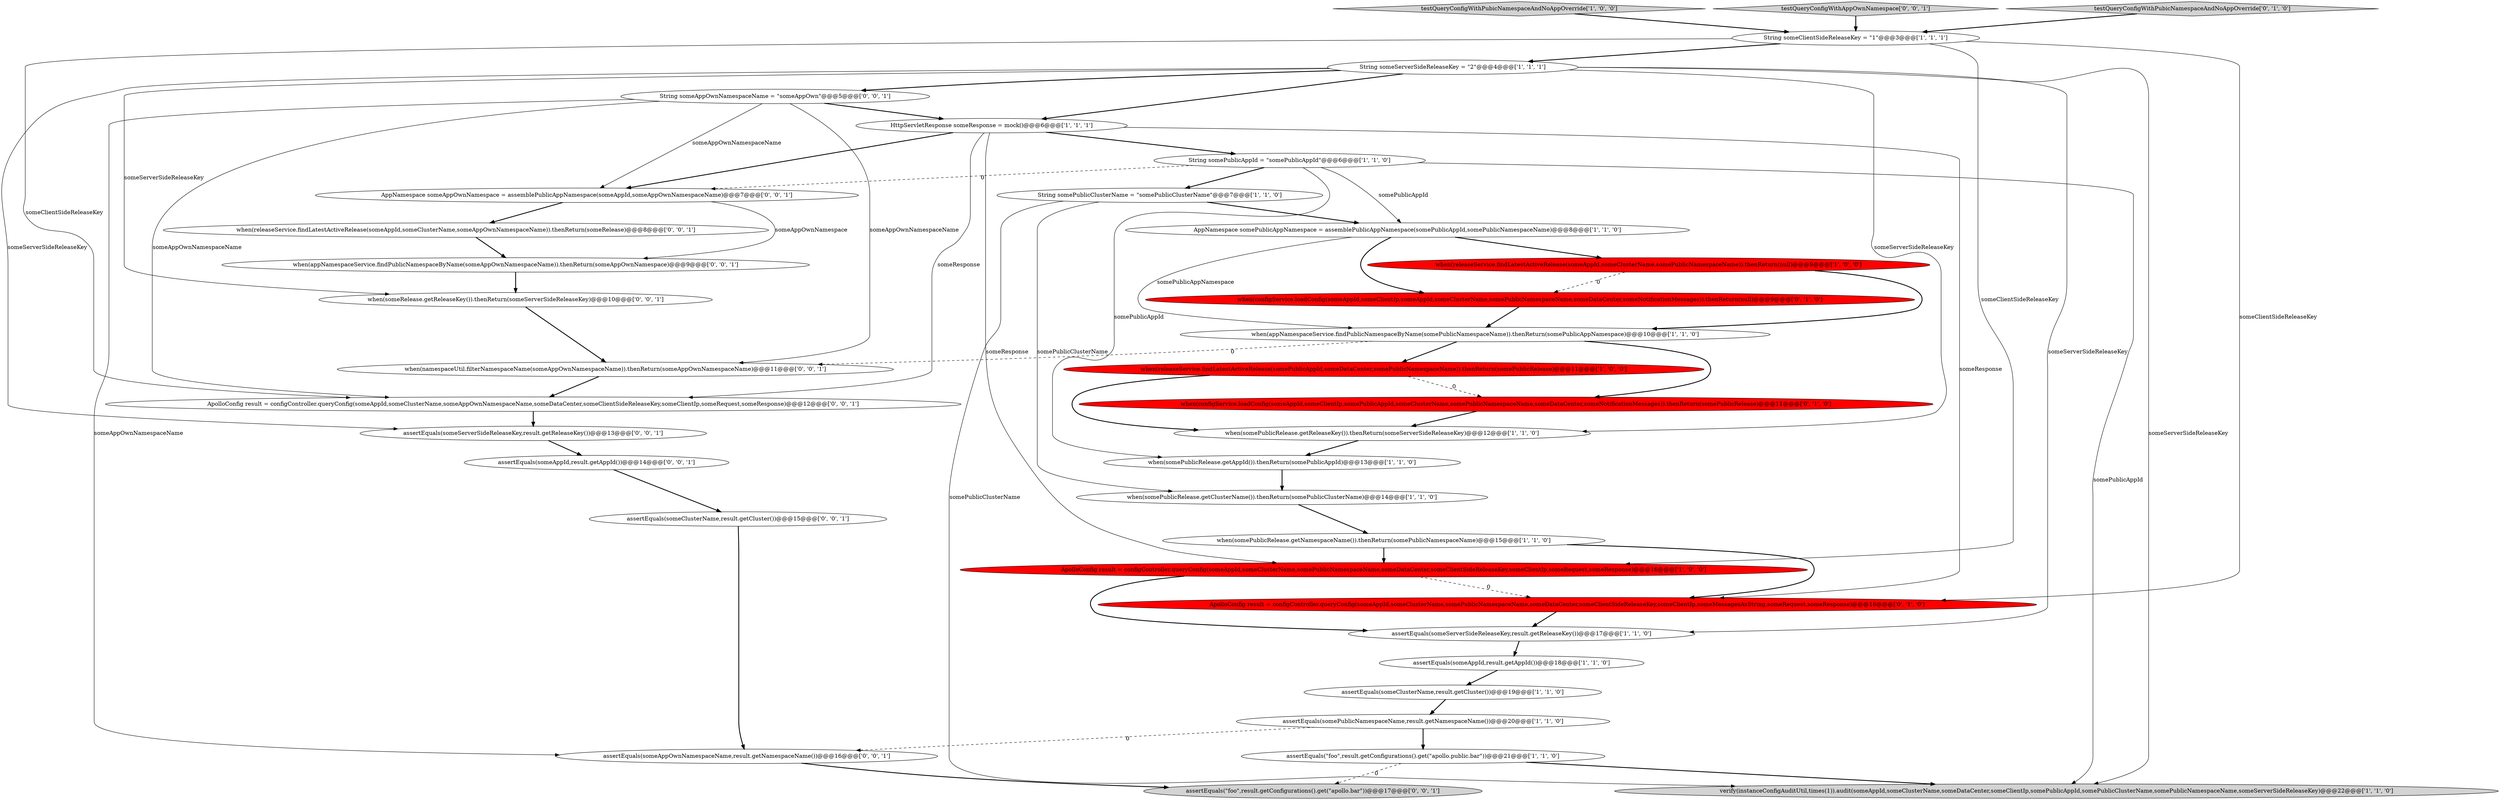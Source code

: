 digraph {
28 [style = filled, label = "assertEquals(someClusterName,result.getCluster())@@@15@@@['0', '0', '1']", fillcolor = white, shape = ellipse image = "AAA0AAABBB3BBB"];
7 [style = filled, label = "assertEquals(someAppId,result.getAppId())@@@18@@@['1', '1', '0']", fillcolor = white, shape = ellipse image = "AAA0AAABBB1BBB"];
37 [style = filled, label = "assertEquals(\"foo\",result.getConfigurations().get(\"apollo.bar\"))@@@17@@@['0', '0', '1']", fillcolor = lightgray, shape = ellipse image = "AAA0AAABBB3BBB"];
9 [style = filled, label = "when(somePublicRelease.getClusterName()).thenReturn(somePublicClusterName)@@@14@@@['1', '1', '0']", fillcolor = white, shape = ellipse image = "AAA0AAABBB1BBB"];
19 [style = filled, label = "assertEquals(somePublicNamespaceName,result.getNamespaceName())@@@20@@@['1', '1', '0']", fillcolor = white, shape = ellipse image = "AAA0AAABBB1BBB"];
4 [style = filled, label = "when(releaseService.findLatestActiveRelease(somePublicAppId,someDataCenter,somePublicNamespaceName)).thenReturn(somePublicRelease)@@@11@@@['1', '0', '0']", fillcolor = red, shape = ellipse image = "AAA1AAABBB1BBB"];
14 [style = filled, label = "when(somePublicRelease.getAppId()).thenReturn(somePublicAppId)@@@13@@@['1', '1', '0']", fillcolor = white, shape = ellipse image = "AAA0AAABBB1BBB"];
10 [style = filled, label = "AppNamespace somePublicAppNamespace = assemblePublicAppNamespace(somePublicAppId,somePublicNamespaceName)@@@8@@@['1', '1', '0']", fillcolor = white, shape = ellipse image = "AAA0AAABBB1BBB"];
30 [style = filled, label = "when(appNamespaceService.findPublicNamespaceByName(someAppOwnNamespaceName)).thenReturn(someAppOwnNamespace)@@@9@@@['0', '0', '1']", fillcolor = white, shape = ellipse image = "AAA0AAABBB3BBB"];
16 [style = filled, label = "when(somePublicRelease.getReleaseKey()).thenReturn(someServerSideReleaseKey)@@@12@@@['1', '1', '0']", fillcolor = white, shape = ellipse image = "AAA0AAABBB1BBB"];
13 [style = filled, label = "testQueryConfigWithPubicNamespaceAndNoAppOverride['1', '0', '0']", fillcolor = lightgray, shape = diamond image = "AAA0AAABBB1BBB"];
34 [style = filled, label = "assertEquals(someAppId,result.getAppId())@@@14@@@['0', '0', '1']", fillcolor = white, shape = ellipse image = "AAA0AAABBB3BBB"];
36 [style = filled, label = "testQueryConfigWithAppOwnNamespace['0', '0', '1']", fillcolor = lightgray, shape = diamond image = "AAA0AAABBB3BBB"];
22 [style = filled, label = "when(configService.loadConfig(someAppId,someClientIp,somePublicAppId,someClusterName,somePublicNamespaceName,someDataCenter,someNotificationMessages)).thenReturn(somePublicRelease)@@@11@@@['0', '1', '0']", fillcolor = red, shape = ellipse image = "AAA1AAABBB2BBB"];
3 [style = filled, label = "String somePublicAppId = \"somePublicAppId\"@@@6@@@['1', '1', '0']", fillcolor = white, shape = ellipse image = "AAA0AAABBB1BBB"];
11 [style = filled, label = "assertEquals(\"foo\",result.getConfigurations().get(\"apollo.public.bar\"))@@@21@@@['1', '1', '0']", fillcolor = white, shape = ellipse image = "AAA0AAABBB1BBB"];
29 [style = filled, label = "String someAppOwnNamespaceName = \"someAppOwn\"@@@5@@@['0', '0', '1']", fillcolor = white, shape = ellipse image = "AAA0AAABBB3BBB"];
6 [style = filled, label = "when(appNamespaceService.findPublicNamespaceByName(somePublicNamespaceName)).thenReturn(somePublicAppNamespace)@@@10@@@['1', '1', '0']", fillcolor = white, shape = ellipse image = "AAA0AAABBB1BBB"];
31 [style = filled, label = "ApolloConfig result = configController.queryConfig(someAppId,someClusterName,someAppOwnNamespaceName,someDataCenter,someClientSideReleaseKey,someClientIp,someRequest,someResponse)@@@12@@@['0', '0', '1']", fillcolor = white, shape = ellipse image = "AAA0AAABBB3BBB"];
1 [style = filled, label = "String somePublicClusterName = \"somePublicClusterName\"@@@7@@@['1', '1', '0']", fillcolor = white, shape = ellipse image = "AAA0AAABBB1BBB"];
15 [style = filled, label = "String someServerSideReleaseKey = \"2\"@@@4@@@['1', '1', '1']", fillcolor = white, shape = ellipse image = "AAA0AAABBB1BBB"];
24 [style = filled, label = "when(configService.loadConfig(someAppId,someClientIp,someAppId,someClusterName,somePublicNamespaceName,someDataCenter,someNotificationMessages)).thenReturn(null)@@@9@@@['0', '1', '0']", fillcolor = red, shape = ellipse image = "AAA1AAABBB2BBB"];
21 [style = filled, label = "testQueryConfigWithPubicNamespaceAndNoAppOverride['0', '1', '0']", fillcolor = lightgray, shape = diamond image = "AAA0AAABBB2BBB"];
20 [style = filled, label = "assertEquals(someClusterName,result.getCluster())@@@19@@@['1', '1', '0']", fillcolor = white, shape = ellipse image = "AAA0AAABBB1BBB"];
32 [style = filled, label = "AppNamespace someAppOwnNamespace = assemblePublicAppNamespace(someAppId,someAppOwnNamespaceName)@@@7@@@['0', '0', '1']", fillcolor = white, shape = ellipse image = "AAA0AAABBB3BBB"];
33 [style = filled, label = "when(someRelease.getReleaseKey()).thenReturn(someServerSideReleaseKey)@@@10@@@['0', '0', '1']", fillcolor = white, shape = ellipse image = "AAA0AAABBB3BBB"];
18 [style = filled, label = "ApolloConfig result = configController.queryConfig(someAppId,someClusterName,somePublicNamespaceName,someDataCenter,someClientSideReleaseKey,someClientIp,someRequest,someResponse)@@@16@@@['1', '0', '0']", fillcolor = red, shape = ellipse image = "AAA1AAABBB1BBB"];
12 [style = filled, label = "when(somePublicRelease.getNamespaceName()).thenReturn(somePublicNamespaceName)@@@15@@@['1', '1', '0']", fillcolor = white, shape = ellipse image = "AAA0AAABBB1BBB"];
35 [style = filled, label = "when(releaseService.findLatestActiveRelease(someAppId,someClusterName,someAppOwnNamespaceName)).thenReturn(someRelease)@@@8@@@['0', '0', '1']", fillcolor = white, shape = ellipse image = "AAA0AAABBB3BBB"];
26 [style = filled, label = "assertEquals(someServerSideReleaseKey,result.getReleaseKey())@@@13@@@['0', '0', '1']", fillcolor = white, shape = ellipse image = "AAA0AAABBB3BBB"];
25 [style = filled, label = "when(namespaceUtil.filterNamespaceName(someAppOwnNamespaceName)).thenReturn(someAppOwnNamespaceName)@@@11@@@['0', '0', '1']", fillcolor = white, shape = ellipse image = "AAA0AAABBB3BBB"];
23 [style = filled, label = "ApolloConfig result = configController.queryConfig(someAppId,someClusterName,somePublicNamespaceName,someDataCenter,someClientSideReleaseKey,someClientIp,someMessagesAsString,someRequest,someResponse)@@@16@@@['0', '1', '0']", fillcolor = red, shape = ellipse image = "AAA1AAABBB2BBB"];
8 [style = filled, label = "HttpServletResponse someResponse = mock()@@@6@@@['1', '1', '1']", fillcolor = white, shape = ellipse image = "AAA0AAABBB1BBB"];
17 [style = filled, label = "verify(instanceConfigAuditUtil,times(1)).audit(someAppId,someClusterName,someDataCenter,someClientIp,somePublicAppId,somePublicClusterName,somePublicNamespaceName,someServerSideReleaseKey)@@@22@@@['1', '1', '0']", fillcolor = lightgray, shape = ellipse image = "AAA0AAABBB1BBB"];
2 [style = filled, label = "when(releaseService.findLatestActiveRelease(someAppId,someClusterName,somePublicNamespaceName)).thenReturn(null)@@@9@@@['1', '0', '0']", fillcolor = red, shape = ellipse image = "AAA1AAABBB1BBB"];
5 [style = filled, label = "assertEquals(someServerSideReleaseKey,result.getReleaseKey())@@@17@@@['1', '1', '0']", fillcolor = white, shape = ellipse image = "AAA0AAABBB1BBB"];
27 [style = filled, label = "assertEquals(someAppOwnNamespaceName,result.getNamespaceName())@@@16@@@['0', '0', '1']", fillcolor = white, shape = ellipse image = "AAA0AAABBB3BBB"];
0 [style = filled, label = "String someClientSideReleaseKey = \"1\"@@@3@@@['1', '1', '1']", fillcolor = white, shape = ellipse image = "AAA0AAABBB1BBB"];
32->35 [style = bold, label=""];
19->27 [style = dashed, label="0"];
29->8 [style = bold, label=""];
0->31 [style = solid, label="someClientSideReleaseKey"];
3->14 [style = solid, label="somePublicAppId"];
23->5 [style = bold, label=""];
30->33 [style = bold, label=""];
3->1 [style = bold, label=""];
21->0 [style = bold, label=""];
8->32 [style = bold, label=""];
11->37 [style = dashed, label="0"];
6->22 [style = bold, label=""];
22->16 [style = bold, label=""];
2->6 [style = bold, label=""];
10->6 [style = solid, label="somePublicAppNamespace"];
10->24 [style = bold, label=""];
26->34 [style = bold, label=""];
8->3 [style = bold, label=""];
19->11 [style = bold, label=""];
15->33 [style = solid, label="someServerSideReleaseKey"];
4->22 [style = dashed, label="0"];
7->20 [style = bold, label=""];
0->15 [style = bold, label=""];
29->31 [style = solid, label="someAppOwnNamespaceName"];
25->31 [style = bold, label=""];
8->18 [style = solid, label="someResponse"];
0->18 [style = solid, label="someClientSideReleaseKey"];
15->26 [style = solid, label="someServerSideReleaseKey"];
3->32 [style = dashed, label="0"];
34->28 [style = bold, label=""];
6->4 [style = bold, label=""];
31->26 [style = bold, label=""];
27->37 [style = bold, label=""];
36->0 [style = bold, label=""];
1->17 [style = solid, label="somePublicClusterName"];
29->25 [style = solid, label="someAppOwnNamespaceName"];
8->31 [style = solid, label="someResponse"];
8->23 [style = solid, label="someResponse"];
32->30 [style = solid, label="someAppOwnNamespace"];
6->25 [style = dashed, label="0"];
33->25 [style = bold, label=""];
3->10 [style = solid, label="somePublicAppId"];
18->23 [style = dashed, label="0"];
18->5 [style = bold, label=""];
15->5 [style = solid, label="someServerSideReleaseKey"];
12->18 [style = bold, label=""];
29->27 [style = solid, label="someAppOwnNamespaceName"];
1->9 [style = solid, label="somePublicClusterName"];
16->14 [style = bold, label=""];
5->7 [style = bold, label=""];
14->9 [style = bold, label=""];
10->2 [style = bold, label=""];
11->17 [style = bold, label=""];
12->23 [style = bold, label=""];
9->12 [style = bold, label=""];
28->27 [style = bold, label=""];
15->17 [style = solid, label="someServerSideReleaseKey"];
3->17 [style = solid, label="somePublicAppId"];
29->32 [style = solid, label="someAppOwnNamespaceName"];
2->24 [style = dashed, label="0"];
20->19 [style = bold, label=""];
24->6 [style = bold, label=""];
1->10 [style = bold, label=""];
35->30 [style = bold, label=""];
15->16 [style = solid, label="someServerSideReleaseKey"];
0->23 [style = solid, label="someClientSideReleaseKey"];
15->8 [style = bold, label=""];
15->29 [style = bold, label=""];
4->16 [style = bold, label=""];
13->0 [style = bold, label=""];
}

